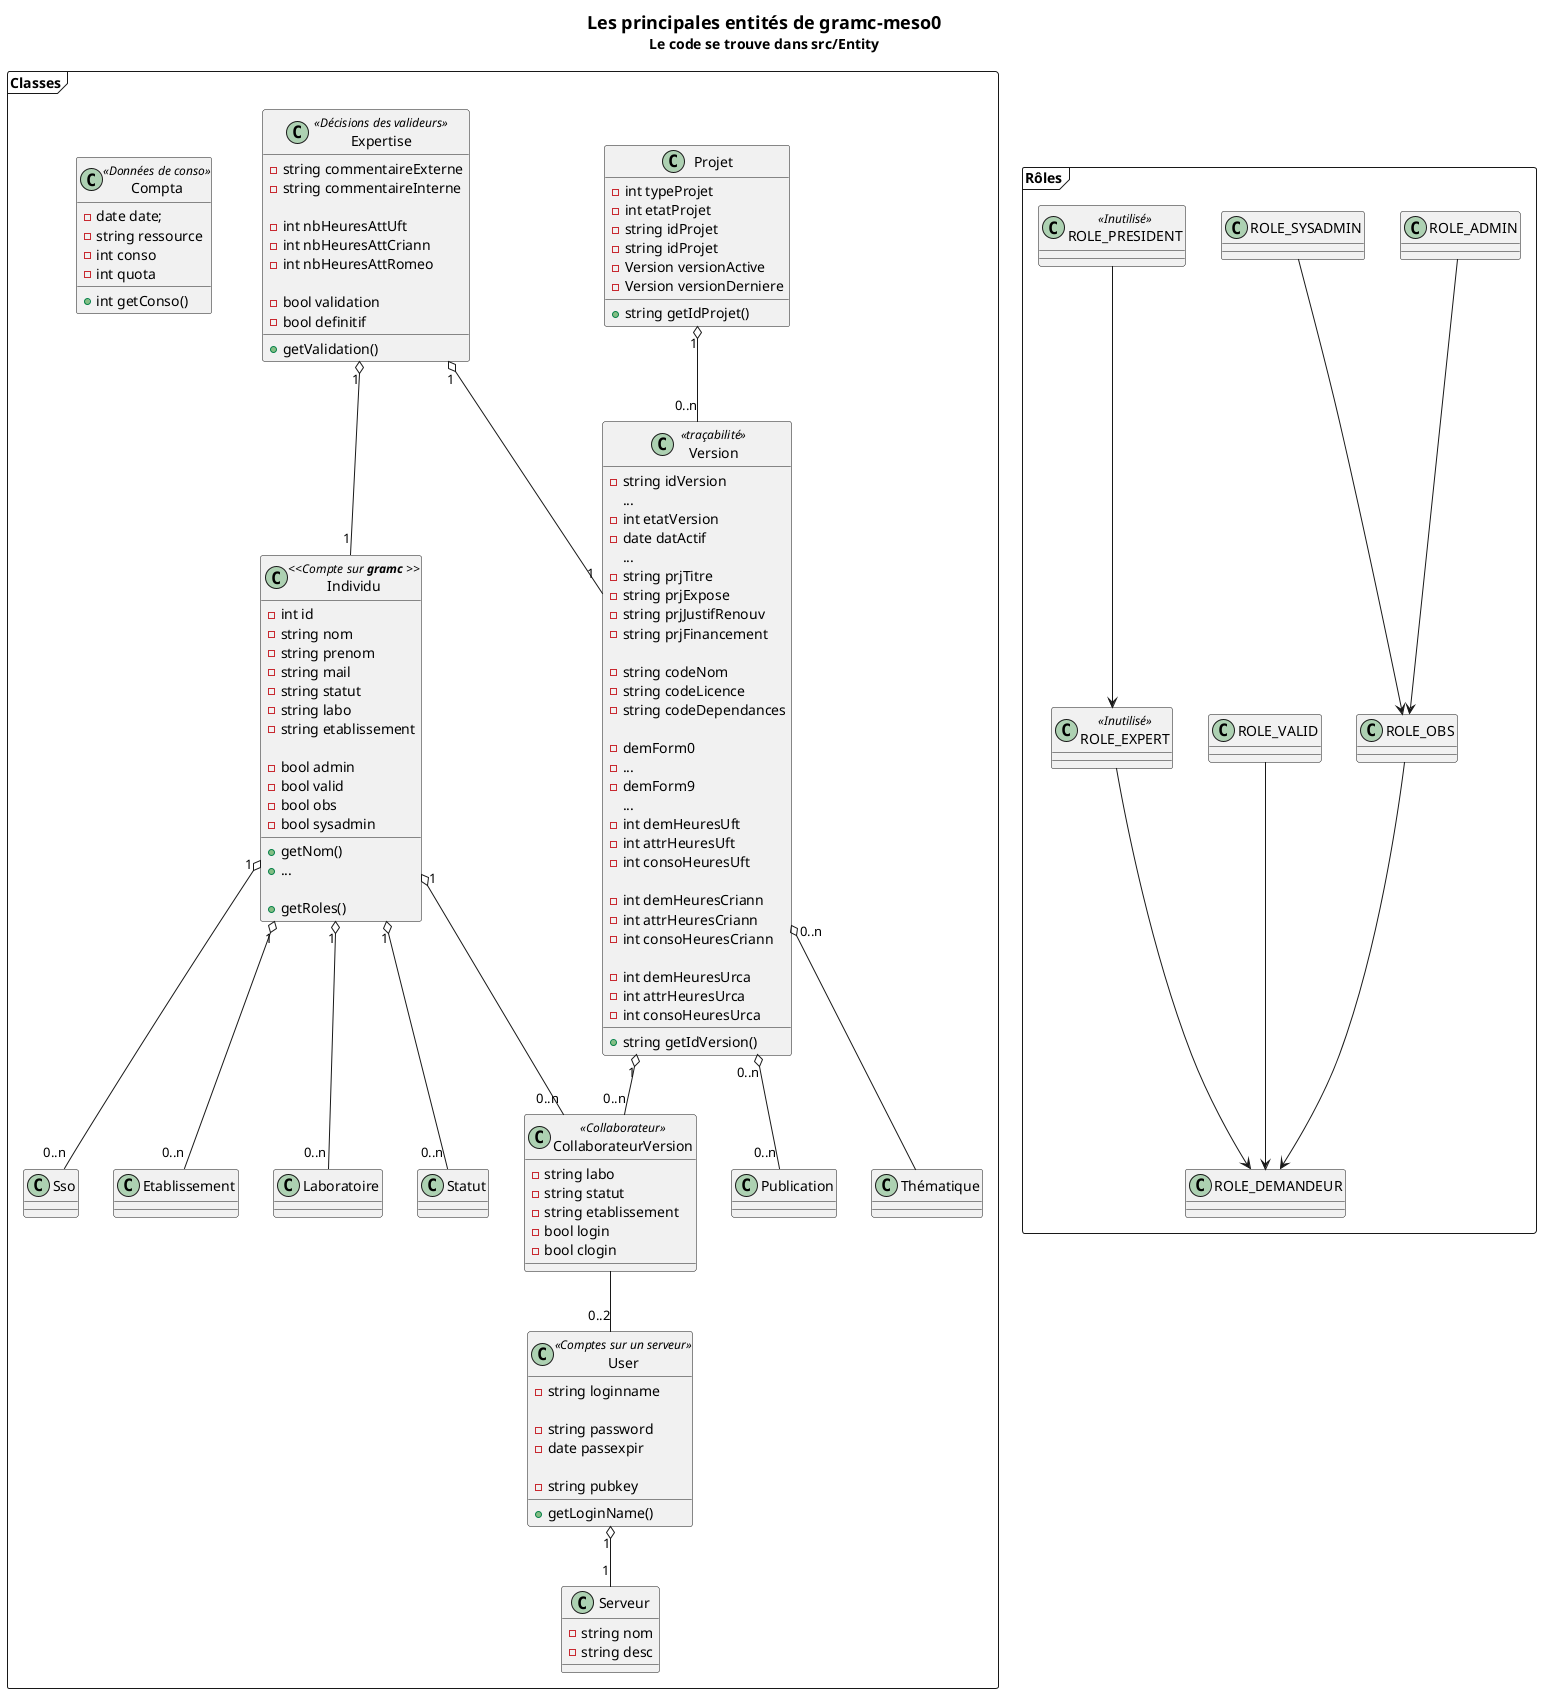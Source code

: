 @startuml

title =Les principales entités de gramc-meso0\nLe code se trouve dans src/Entity

package Classes <<Frame>> {
    class Projet {
        - int typeProjet
        - int etatProjet
        - string idProjet
        - string idProjet
        - Version versionActive
        - Version versionDerniere
        + string getIdProjet()
    }
    
    class Version <<traçabilité>> {
        - string idVersion
        ...
        - int etatVersion
        - date datActif
        ...
        - string prjTitre
        - string prjExpose
        - string prjJustifRenouv
        - string prjFinancement
        
        - string codeNom
        - string codeLicence
        - string codeDependances

        - demForm0
        - ...
        - demForm9
        ...
        - int demHeuresUft
        - int attrHeuresUft
        - int consoHeuresUft
    
        - int demHeuresCriann
        - int attrHeuresCriann
        - int consoHeuresCriann
    
        - int demHeuresUrca
        - int attrHeuresUrca
        - int consoHeuresUrca

        + string getIdVersion()
    }
    
    class Individu <<Compte sur <b>gramc</b> >>{
        - int id
        - string nom
        - string prenom
        - string mail
        - string statut
        - string labo
        - string etablissement
        
        - bool admin
        - bool valid
        - bool obs
        - bool sysadmin
        
        + getNom()
        + {method} ...
    
        + getRoles()
    }
    
    class CollaborateurVersion <<Collaborateur>>{
        - string labo
        - string statut
        - string etablissement
        - bool login
        - bool clogin
    }
    
    class Expertise <<Décisions des valideurs>> {
        - string commentaireExterne
        - string commentaireInterne
        
        - int nbHeuresAttUft
        - int nbHeuresAttCriann
        - int nbHeuresAttRomeo
        
        - bool validation
        - bool definitif
        + getValidation()
    }
    
    together {
        class Statut
        class Laboratoire
        class Etablissement
    }
    
'    note "Un compte par individu et par projet !" as N3
'    User .. N3
'    N3 .. CollaborateurVersion

    class Serveur {
        - string nom
        - string desc
    }
    
    class User <<Comptes sur un serveur>> {
        - string loginname
        
        - string password
        - date passexpir
    
        - string pubkey
        + getLoginName()
    }
    
    Projet  "1" o-- "0..n" Version
    Individu "1" o-- "0..n" CollaborateurVersion
    Individu "1" o-- "0..n" Sso
    Individu "1" o-- "0..n" Laboratoire
    Individu "1" o-- "0..n" Statut
    Individu "1" o-- "0..n" Etablissement
    Version "1" o-- "0..n" CollaborateurVersion
    Version "0..n" o-- Thématique
    Version "0..n" o-- "0..n" Publication
    Expertise "1" o-- "1" Individu
    Expertise "1" o-- "1" Version
    CollaborateurVersion  -- "0..2" User
    User "1" o-- "1" Serveur

    class Compta <<Données de conso>>{
        - date date;
        - string ressource
        - int conso
        - int quota
        + int getConso()
    }

    ' Supprimé pour alléger la figure
    'class Invitation <<Avoir la bonne @ mail>> {
    '   - string clef
    '   - string creationStamp
    '   + string getClef()
    '}

    ' interface UserInterface
    ' Individu --|> UserInterface
    ' Individu "2" o-- "1" Invitation
    ' class Sso <<Fede Identité>>{
    '     - string eppn
    ' }
    
}

package Rôles <<Frame>> {
ROLE_OBS --> ROLE_DEMANDEUR
ROLE_ADMIN --> ROLE_OBS
ROLE_SYSADMIN --> ROLE_OBS
ROLE_VALID --> ROLE_DEMANDEUR
ROLE_EXPERT --> ROLE_DEMANDEUR
ROLE_PRESIDENT --> ROLE_EXPERT
class ROLE_EXPERT <<Inutilisé>>
class ROLE_PRESIDENT <<Inutilisé>>
}
@enduml
